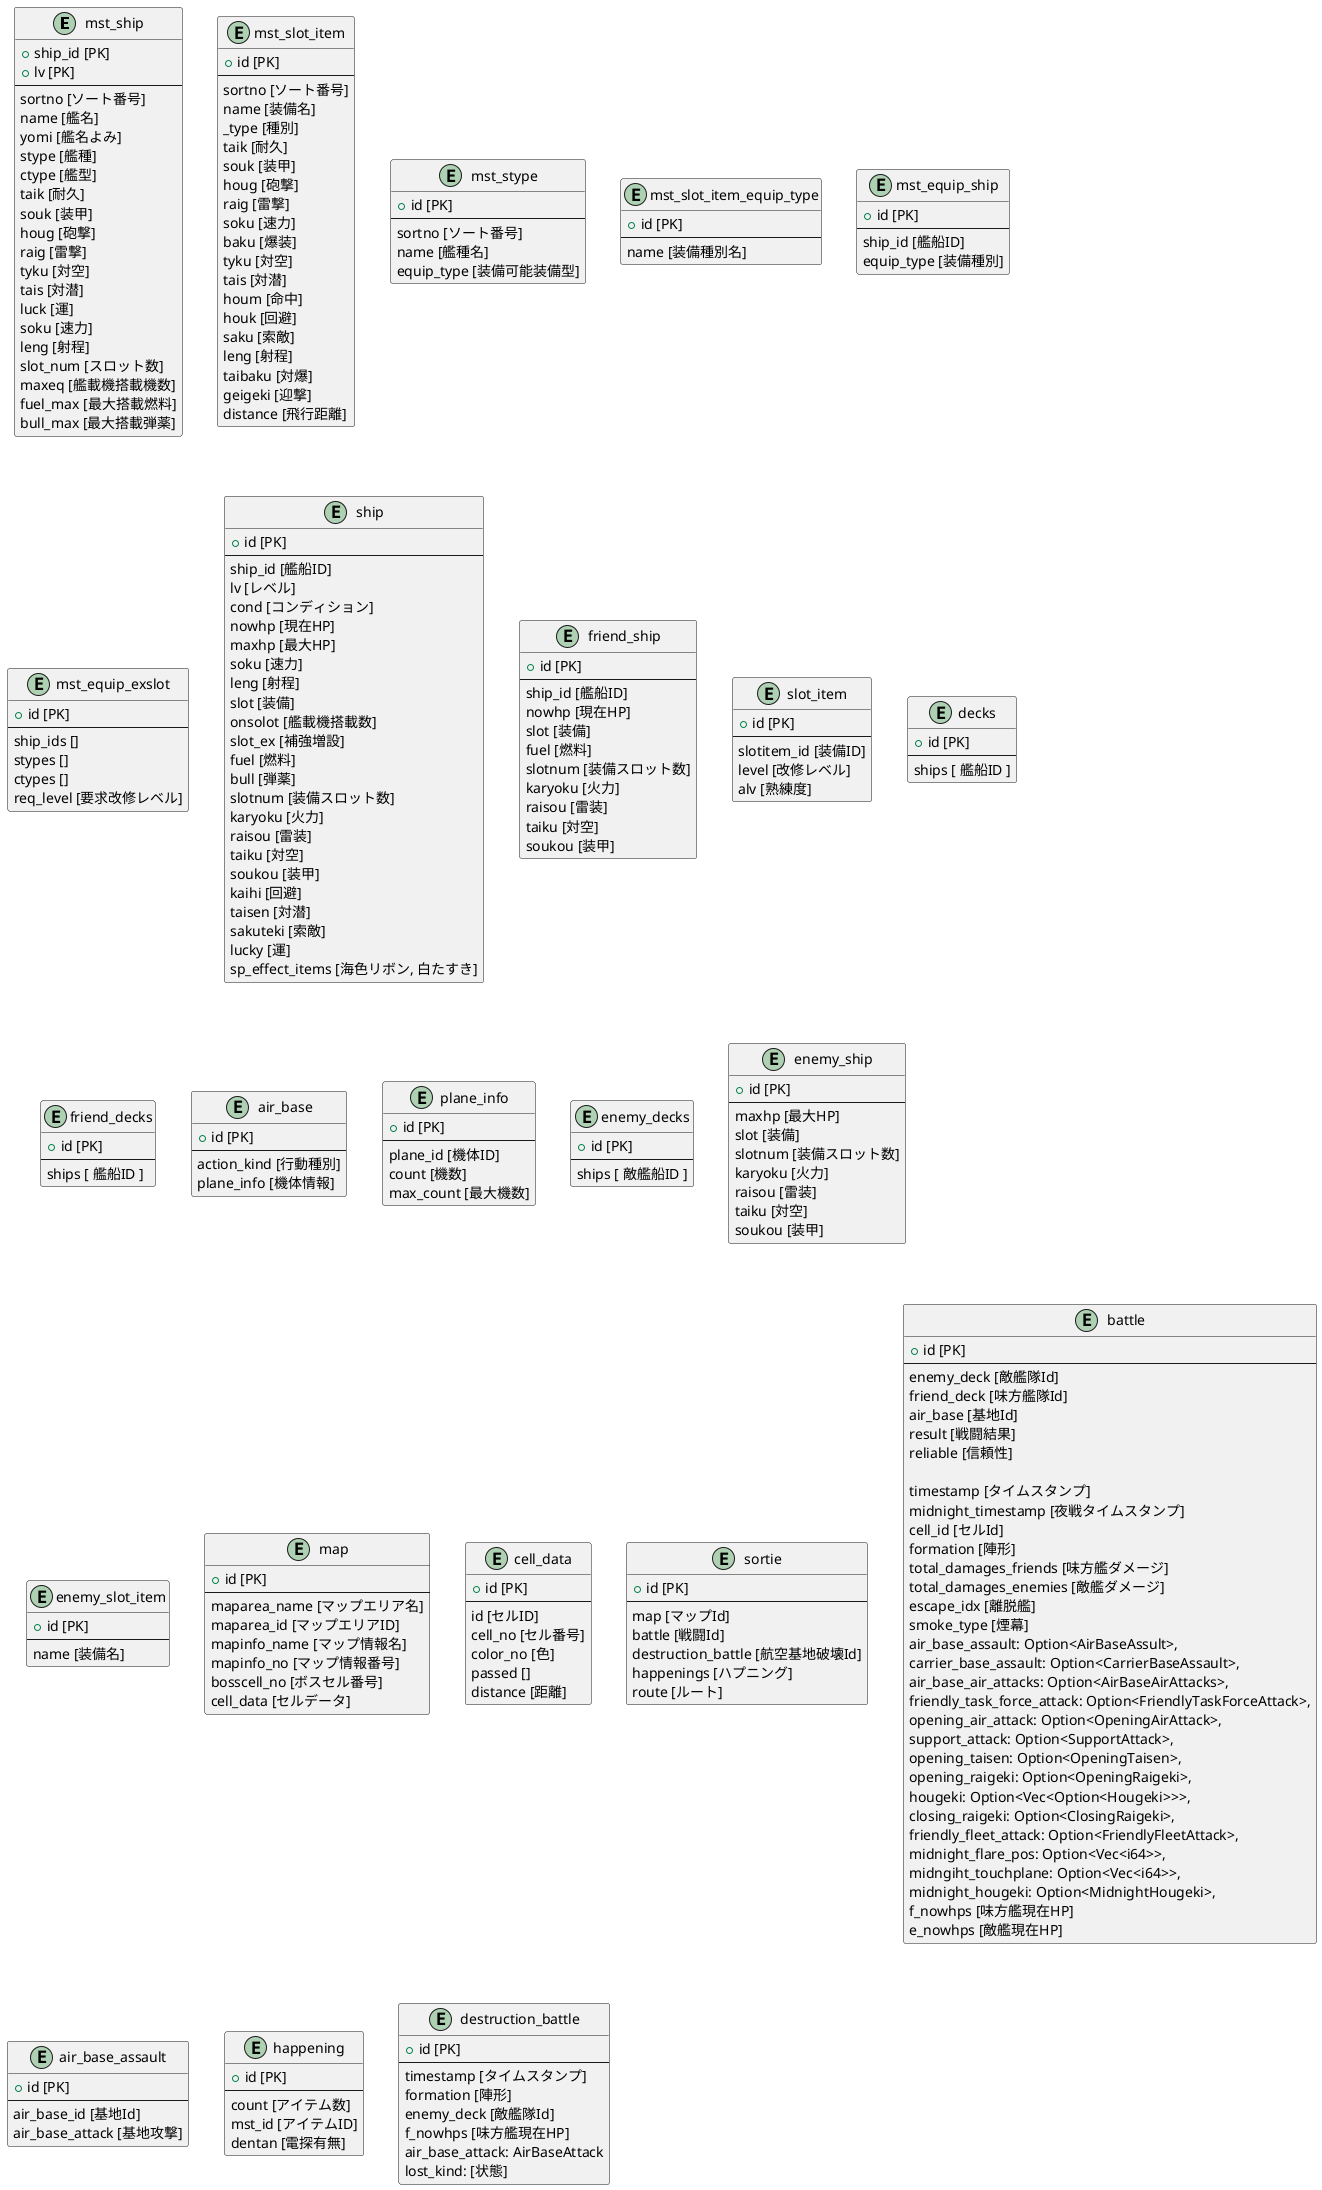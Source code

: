 @startuml tables
entity mst_ship {
  + ship_id [PK]
  + lv [PK]
  --
  sortno [ソート番号]
  name [艦名]
  yomi [艦名よみ]
  stype [艦種]
  ctype [艦型]
  taik [耐久]
  souk [装甲]
  houg [砲撃]
  raig [雷撃]
  tyku [対空]
  tais [対潜]
  luck [運]
  soku [速力]
  leng [射程]
  slot_num [スロット数]
  maxeq [艦載機搭載機数]
  fuel_max [最大搭載燃料]
  bull_max [最大搭載弾薬]
}

entity mst_slot_item {
  + id [PK]
  --
  sortno [ソート番号]
  name [装備名]
  _type [種別]
  taik [耐久]
  souk [装甲]
  houg [砲撃]
  raig [雷撃]
  soku [速力]
  baku [爆装]
  tyku [対空]
  tais [対潜]
  houm [命中]
  houk [回避]
  saku [索敵]
  leng [射程]
  taibaku [対爆]
  geigeki [迎撃]
  distance [飛行距離]
}

entity mst_stype {
  + id [PK]
  --
  sortno [ソート番号]
  name [艦種名]
  equip_type [装備可能装備型]
}

entity mst_slot_item_equip_type {
  + id [PK]
  --
  name [装備種別名]
}

entity mst_equip_ship {
  + id [PK]
  --
  ship_id [艦船ID]
  equip_type [装備種別]
}

entity mst_equip_exslot {
  + id [PK]
  --
  ship_ids []
  stypes []
  ctypes []
  req_level [要求改修レベル]
}

entity ship {
  +id [PK]
  --
  ship_id [艦船ID]
  lv [レベル]
  cond [コンディション]
  nowhp [現在HP]
  maxhp [最大HP]
  soku [速力]
  leng [射程]
  slot [装備]
  onsolot [艦載機搭載数]
  slot_ex [補強増設]
  fuel [燃料]
  bull [弾薬]
  slotnum [装備スロット数]
  karyoku [火力]
  raisou [雷装]
  taiku [対空]
  soukou [装甲]
  kaihi [回避]
  taisen [対潜]
  sakuteki [索敵]
  lucky [運]
  sp_effect_items [海色リボン, 白たすき]
}

entity friend_ship {
  +id [PK]
  --
  ship_id [艦船ID]
  nowhp [現在HP]
  slot [装備]
  fuel [燃料]
  slotnum [装備スロット数]
  karyoku [火力]
  raisou [雷装]
  taiku [対空]
  soukou [装甲]
}

entity slot_item {
  +id [PK]
  --
  slotitem_id [装備ID]
  level [改修レベル]
  alv [熟練度]
}

entity decks {
  +id [PK]
  --
  ships [ 艦船ID ]
}

entity friend_decks {
  +id [PK]
  --
  ships [ 艦船ID ]
}

entity air_base {
  +id [PK]
  --
  action_kind [行動種別]
  plane_info [機体情報]
}

entity plane_info {
  +id [PK]
  --
  plane_id [機体ID]
  count [機数]
  max_count [最大機数]
}

' -----------------

entity enemy_decks {
  +id [PK]
  --
  ships [ 敵艦船ID ]
}

entity enemy_ship {
  +id [PK]
  --
  maxhp [最大HP]
  slot [装備]
  slotnum [装備スロット数]
  karyoku [火力]
  raisou [雷装]
  taiku [対空]
  soukou [装甲]
}

entity enemy_slot_item {
  +id [PK]
  --
  name [装備名]
}

'-----------------

entity map {
  +id [PK]
  --
  maparea_name [マップエリア名]
  maparea_id [マップエリアID]
  mapinfo_name [マップ情報名]
  mapinfo_no [マップ情報番号]
  bosscell_no [ボスセル番号]
  cell_data [セルデータ]
}

entity cell_data {
  +id [PK]
  --
  id [セルID]
  cell_no [セル番号]
  color_no [色]
  passed []
  distance [距離]
}

entity sortie {
  +id [PK]
  --
  map [マップId]
  battle [戦闘Id]
  destruction_battle [航空基地破壊Id]
  happenings [ハプニング]
  route [ルート]
}

entity battle {
  +id [PK]
  --
  enemy_deck [敵艦隊Id]
  friend_deck [味方艦隊Id]
  air_base [基地Id]
  result [戦闘結果]
  reliable [信頼性]
  
  timestamp [タイムスタンプ]
  midnight_timestamp [夜戦タイムスタンプ]
  cell_id [セルId]
  formation [陣形]
  total_damages_friends [味方艦ダメージ]
  total_damages_enemies [敵艦ダメージ]
  escape_idx [離脱艦]
  smoke_type [煙幕]
  air_base_assault: Option<AirBaseAssult>,
  carrier_base_assault: Option<CarrierBaseAssault>,
  air_base_air_attacks: Option<AirBaseAirAttacks>,
  friendly_task_force_attack: Option<FriendlyTaskForceAttack>,
  opening_air_attack: Option<OpeningAirAttack>,
  support_attack: Option<SupportAttack>,
  opening_taisen: Option<OpeningTaisen>,
  opening_raigeki: Option<OpeningRaigeki>,
  hougeki: Option<Vec<Option<Hougeki>>>,
  closing_raigeki: Option<ClosingRaigeki>,
  friendly_fleet_attack: Option<FriendlyFleetAttack>,
  midnight_flare_pos: Option<Vec<i64>>,
  midngiht_touchplane: Option<Vec<i64>>,
  midnight_hougeki: Option<MidnightHougeki>,
  f_nowhps [味方艦現在HP]
  e_nowhps [敵艦現在HP]
}

entity air_base_assault {
  +id [PK]
  --
  air_base_id [基地Id]
  air_base_attack [基地攻撃]
}

entity happening {
  +id [PK]
  --
  count [アイテム数]
  mst_id [アイテムID]
  dentan [電探有無]
}

entity destruction_battle {
  +id [PK]
  --
  timestamp [タイムスタンプ]
  formation [陣形]
  enemy_deck [敵艦隊Id]
  f_nowhps [味方艦現在HP]
  air_base_attack: AirBaseAttack
  lost_kind: [状態]
}

@enduml
